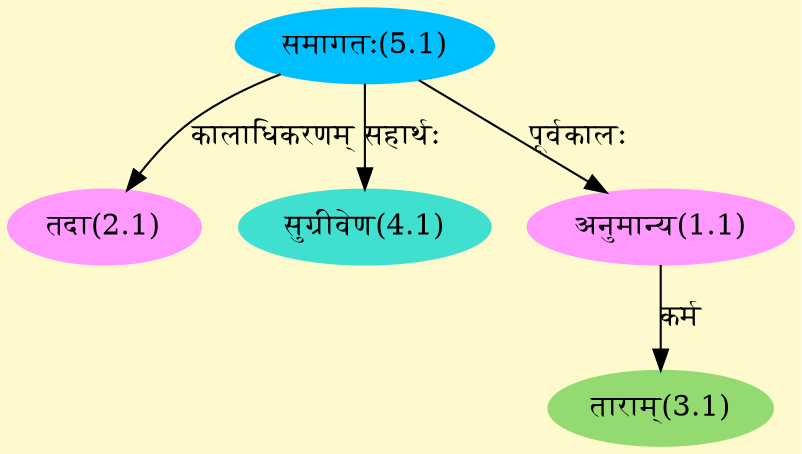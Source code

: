 digraph G{
rankdir=BT;
 compound=true;
 bgcolor="lemonchiffon1";
Node1_1 [style=filled, color="#FF99FF" label = "अनुमान्य(1.1)"]
Node5_1 [style=filled, color="#00BFFF" label = "समागतः(5.1)"]
Node2_1 [style=filled, color="#FF99FF" label = "तदा(2.1)"]
Node3_1 [style=filled, color="#93DB70" label = "ताराम्(3.1)"]
Node4_1 [style=filled, color="#40E0D0" label = "सुग्रीवेण(4.1)"]
/* Start of Relations section */

Node1_1 -> Node5_1 [  label="पूर्वकालः"  dir="back" ]
Node2_1 -> Node5_1 [  label="कालाधिकरणम्"  dir="back" ]
Node3_1 -> Node1_1 [  label="कर्म"  dir="back" ]
Node4_1 -> Node5_1 [  label="सहार्थः"  dir="back" ]
}
